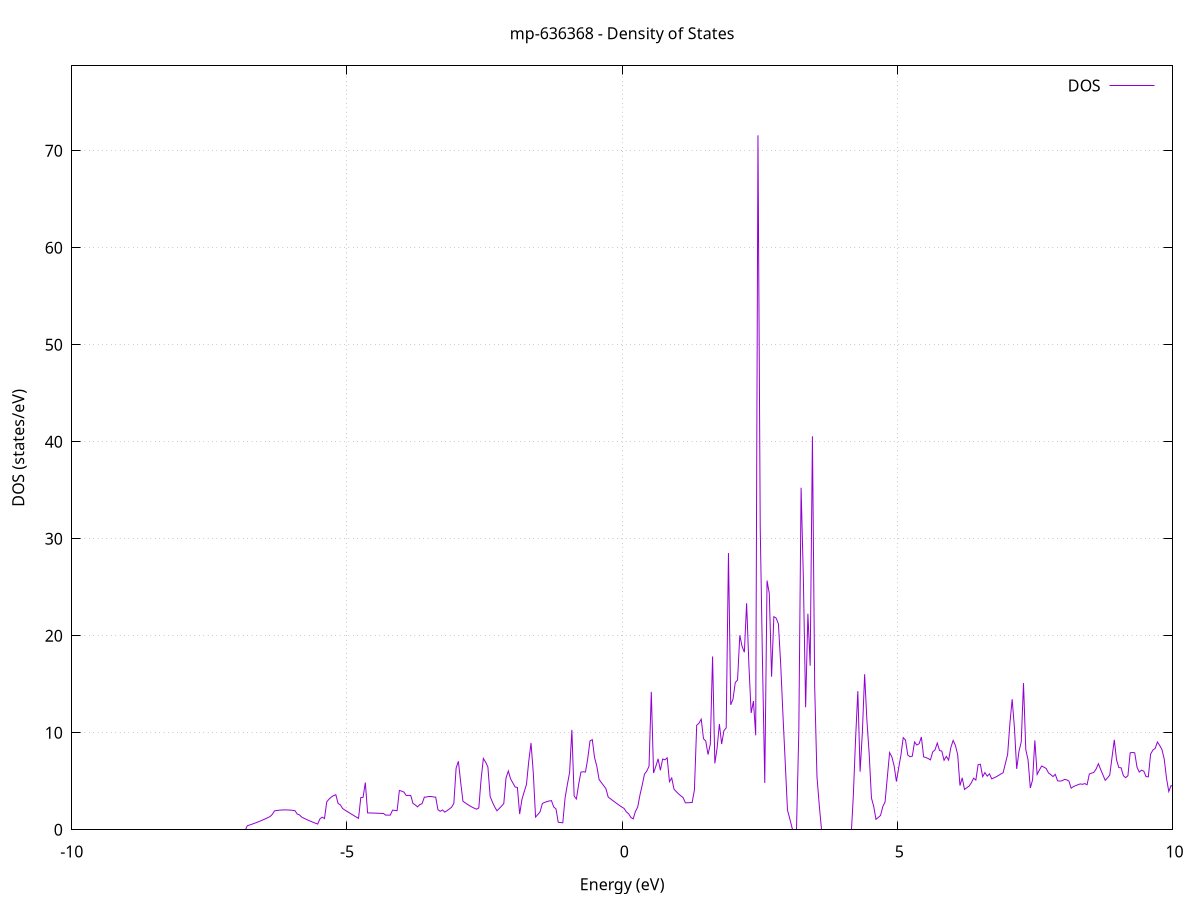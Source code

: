 set title 'mp-636368 - Density of States'
set xlabel 'Energy (eV)'
set ylabel 'DOS (states/eV)'
set grid
set xrange [-10:10]
set yrange [0:78.761]
set xzeroaxis lt -1
set terminal png size 800,600
set output 'mp-636368_dos_gnuplot.png'
plot '-' using 1:2 with lines title 'DOS'
-52.379300 0.000000
-52.338100 0.000000
-52.296900 0.000000
-52.255600 0.000000
-52.214400 0.000000
-52.173100 0.000000
-52.131900 0.000000
-52.090700 0.000000
-52.049400 0.000000
-52.008200 0.000000
-51.966900 0.000000
-51.925700 0.000000
-51.884500 0.000000
-51.843200 0.000000
-51.802000 0.000000
-51.760800 0.000000
-51.719500 0.000000
-51.678300 0.000000
-51.637000 0.000000
-51.595800 0.000000
-51.554600 0.000000
-51.513300 0.000000
-51.472100 0.000000
-51.430800 0.000000
-51.389600 0.000000
-51.348400 0.000000
-51.307100 0.000000
-51.265900 0.000000
-51.224700 0.000000
-51.183400 0.000000
-51.142200 0.000000
-51.100900 0.000000
-51.059700 0.000000
-51.018500 0.000000
-50.977200 0.000000
-50.936000 0.000000
-50.894700 0.000000
-50.853500 0.000000
-50.812300 0.000000
-50.771000 0.000000
-50.729800 0.000000
-50.688500 0.000000
-50.647300 0.000000
-50.606100 0.000000
-50.564800 0.000000
-50.523600 0.000000
-50.482400 0.000000
-50.441100 0.000000
-50.399900 0.000000
-50.358600 0.000000
-50.317400 0.000000
-50.276200 0.000000
-50.234900 0.000000
-50.193700 0.000000
-50.152400 0.000000
-50.111200 0.000000
-50.070000 0.000000
-50.028700 0.000000
-49.987500 0.000000
-49.946300 0.000000
-49.905000 0.000000
-49.863800 0.000000
-49.822500 0.000000
-49.781300 0.000000
-49.740100 0.000000
-49.698800 0.000000
-49.657600 0.000000
-49.616300 0.000000
-49.575100 0.000000
-49.533900 0.000000
-49.492600 0.000000
-49.451400 0.000000
-49.410200 0.000000
-49.368900 0.000000
-49.327700 0.000000
-49.286400 0.000000
-49.245200 0.000000
-49.204000 0.000000
-49.162700 0.000000
-49.121500 0.000000
-49.080200 0.000000
-49.039000 0.000000
-48.997800 0.000000
-48.956500 0.000000
-48.915300 0.000000
-48.874100 0.000000
-48.832800 0.000000
-48.791600 0.000000
-48.750300 0.000000
-48.709100 0.000000
-48.667900 0.000000
-48.626600 0.000000
-48.585400 0.000000
-48.544100 0.000000
-48.502900 0.000000
-48.461700 0.000000
-48.420400 0.000000
-48.379200 0.000000
-48.338000 0.000000
-48.296700 0.000000
-48.255500 0.000000
-48.214200 0.000000
-48.173000 0.000000
-48.131800 0.000000
-48.090500 0.000000
-48.049300 0.000000
-48.008000 0.000000
-47.966800 0.000000
-47.925600 0.000000
-47.884300 0.000000
-47.843100 0.000000
-47.801900 0.000000
-47.760600 0.000000
-47.719400 0.000000
-47.678100 0.000000
-47.636900 0.000000
-47.595700 0.000000
-47.554400 0.000000
-47.513200 0.000000
-47.471900 0.000000
-47.430700 0.000000
-47.389500 0.000000
-47.348200 0.000000
-47.307000 0.000000
-47.265800 0.000000
-47.224500 0.000000
-47.183300 0.000000
-47.142000 0.000000
-47.100800 0.000000
-47.059600 0.000000
-47.018300 0.000000
-46.977100 0.000000
-46.935800 0.000000
-46.894600 0.000000
-46.853400 0.000000
-46.812100 0.000000
-46.770900 0.000000
-46.729700 0.000000
-46.688400 0.000000
-46.647200 0.000000
-46.605900 0.000000
-46.564700 0.000000
-46.523500 0.000000
-46.482200 0.000000
-46.441000 0.000000
-46.399700 0.000000
-46.358500 0.000000
-46.317300 0.000000
-46.276000 0.000000
-46.234800 0.000000
-46.193600 0.000000
-46.152300 0.000000
-46.111100 0.000000
-46.069800 0.000000
-46.028600 0.000000
-45.987400 0.000000
-45.946100 0.000000
-45.904900 0.000000
-45.863600 0.000000
-45.822400 0.000000
-45.781200 0.000000
-45.739900 0.000000
-45.698700 0.000000
-45.657400 0.000000
-45.616200 0.000000
-45.575000 0.000000
-45.533700 0.000000
-45.492500 0.000000
-45.451300 0.000000
-45.410000 0.000000
-45.368800 0.000000
-45.327500 0.000000
-45.286300 0.000000
-45.245100 0.000000
-45.203800 0.000000
-45.162600 0.000000
-45.121300 0.000000
-45.080100 0.000000
-45.038900 0.000000
-44.997600 0.000000
-44.956400 0.000000
-44.915200 0.000000
-44.873900 0.000000
-44.832700 0.000000
-44.791400 0.000000
-44.750200 0.000000
-44.709000 0.000000
-44.667700 0.000000
-44.626500 0.000000
-44.585200 0.000000
-44.544000 0.000000
-44.502800 0.000000
-44.461500 0.000000
-44.420300 0.000000
-44.379100 0.000000
-44.337800 0.000000
-44.296600 0.000000
-44.255300 0.000000
-44.214100 0.000000
-44.172900 0.000000
-44.131600 0.000000
-44.090400 0.000000
-44.049100 0.000000
-44.007900 0.000000
-43.966700 0.000000
-43.925400 0.000000
-43.884200 0.000000
-43.843000 0.000000
-43.801700 0.000000
-43.760500 0.000000
-43.719200 0.000000
-43.678000 0.000000
-43.636800 0.000000
-43.595500 0.000000
-43.554300 0.000000
-43.513000 0.000000
-43.471800 0.000000
-43.430600 0.000000
-43.389300 0.000000
-43.348100 0.000000
-43.306900 0.000000
-43.265600 0.000000
-43.224400 0.000000
-43.183100 0.000000
-43.141900 0.000000
-43.100700 0.000000
-43.059400 0.000000
-43.018200 0.000000
-42.976900 0.000000
-42.935700 0.000000
-42.894500 0.000000
-42.853200 0.000000
-42.812000 0.000000
-42.770800 0.000000
-42.729500 0.000000
-42.688300 0.000000
-42.647000 0.000000
-42.605800 0.000000
-42.564600 0.000000
-42.523300 0.000000
-42.482100 0.000000
-42.440800 0.000000
-42.399600 0.000000
-42.358400 0.000000
-42.317100 0.000000
-42.275900 0.000000
-42.234700 0.000000
-42.193400 0.000000
-42.152200 0.000000
-42.110900 0.000000
-42.069700 0.000000
-42.028500 0.000000
-41.987200 0.000000
-41.946000 0.000000
-41.904700 0.000000
-41.863500 0.000000
-41.822300 0.000000
-41.781000 0.000000
-41.739800 0.000000
-41.698600 0.000000
-41.657300 0.000000
-41.616100 0.000000
-41.574800 0.000000
-41.533600 0.000000
-41.492400 0.000000
-41.451100 0.000000
-41.409900 0.000000
-41.368600 0.000000
-41.327400 0.000000
-41.286200 0.000000
-41.244900 0.000000
-41.203700 0.000000
-41.162400 0.000000
-41.121200 0.000000
-41.080000 0.000000
-41.038700 0.000000
-40.997500 0.000000
-40.956300 0.000000
-40.915000 0.000000
-40.873800 0.000000
-40.832500 0.000000
-40.791300 0.000000
-40.750100 0.000000
-40.708800 0.000000
-40.667600 0.000000
-40.626300 0.000000
-40.585100 0.000000
-40.543900 0.000000
-40.502600 0.000000
-40.461400 0.000000
-40.420200 0.000000
-40.378900 0.000000
-40.337700 0.000000
-40.296400 0.000000
-40.255200 0.000000
-40.214000 0.000000
-40.172700 0.000000
-40.131500 0.000000
-40.090200 0.000000
-40.049000 0.000000
-40.007800 0.000000
-39.966500 0.000000
-39.925300 0.000000
-39.884100 0.000000
-39.842800 0.000000
-39.801600 0.000000
-39.760300 0.000000
-39.719100 0.000000
-39.677900 0.000000
-39.636600 0.000000
-39.595400 0.000000
-39.554100 0.000000
-39.512900 0.000000
-39.471700 0.000000
-39.430400 0.000000
-39.389200 0.000000
-39.348000 0.000000
-39.306700 0.000000
-39.265500 0.000000
-39.224200 0.000000
-39.183000 0.000000
-39.141800 0.000000
-39.100500 0.000000
-39.059300 0.000000
-39.018000 0.000000
-38.976800 0.000000
-38.935600 0.000000
-38.894300 0.000000
-38.853100 0.000000
-38.811900 0.000000
-38.770600 0.000000
-38.729400 0.000000
-38.688100 0.000000
-38.646900 0.000000
-38.605700 0.000000
-38.564400 0.000000
-38.523200 0.000000
-38.481900 0.000000
-38.440700 0.000000
-38.399500 0.000000
-38.358200 0.000000
-38.317000 0.000000
-38.275800 0.000000
-38.234500 0.000000
-38.193300 0.000000
-38.152000 0.000000
-38.110800 0.000000
-38.069600 0.000000
-38.028300 0.000000
-37.987100 0.000000
-37.945800 0.000000
-37.904600 0.000000
-37.863400 0.000000
-37.822100 0.000000
-37.780900 0.000000
-37.739700 0.000000
-37.698400 0.000000
-37.657200 0.000000
-37.615900 0.000000
-37.574700 0.000000
-37.533500 0.000000
-37.492200 0.000000
-37.451000 0.000000
-37.409700 0.000000
-37.368500 0.000000
-37.327300 0.000000
-37.286000 0.000000
-37.244800 0.000000
-37.203600 0.000000
-37.162300 0.000000
-37.121100 0.000000
-37.079800 0.000000
-37.038600 0.000000
-36.997400 0.000000
-36.956100 0.000000
-36.914900 0.000000
-36.873600 0.000000
-36.832400 0.000000
-36.791200 0.000000
-36.749900 0.000000
-36.708700 0.000000
-36.667400 0.000000
-36.626200 0.000000
-36.585000 0.000000
-36.543700 0.000000
-36.502500 0.000000
-36.461300 0.000000
-36.420000 0.000000
-36.378800 0.000000
-36.337500 0.000000
-36.296300 0.000000
-36.255100 0.000000
-36.213800 0.000000
-36.172600 0.000000
-36.131300 0.000000
-36.090100 0.000000
-36.048900 0.000000
-36.007600 0.000000
-35.966400 0.000000
-35.925200 0.000000
-35.883900 0.000000
-35.842700 0.000000
-35.801400 0.000000
-35.760200 0.000000
-35.719000 0.000000
-35.677700 0.000000
-35.636500 0.000000
-35.595200 0.000000
-35.554000 0.000000
-35.512800 0.000000
-35.471500 0.000000
-35.430300 0.000000
-35.389100 0.000000
-35.347800 0.000000
-35.306600 0.000000
-35.265300 0.000000
-35.224100 0.000000
-35.182900 0.000000
-35.141600 0.000000
-35.100400 0.000000
-35.059100 0.000000
-35.017900 0.000000
-34.976700 0.000000
-34.935400 0.000000
-34.894200 0.000000
-34.853000 0.000000
-34.811700 0.000000
-34.770500 0.000000
-34.729200 0.000000
-34.688000 0.000000
-34.646800 0.000000
-34.605500 0.000000
-34.564300 0.000000
-34.523000 0.000000
-34.481800 0.000000
-34.440600 0.000000
-34.399300 0.000000
-34.358100 0.000000
-34.316900 0.000000
-34.275600 0.000000
-34.234400 0.000000
-34.193100 0.000000
-34.151900 0.000000
-34.110700 0.000000
-34.069400 0.000000
-34.028200 0.000000
-33.986900 0.000000
-33.945700 0.000000
-33.904500 0.000000
-33.863200 0.000000
-33.822000 0.000000
-33.780800 0.000000
-33.739500 0.000000
-33.698300 0.000000
-33.657000 0.000000
-33.615800 0.000000
-33.574600 0.000000
-33.533300 0.000000
-33.492100 0.000000
-33.450800 0.000000
-33.409600 0.000000
-33.368400 0.000000
-33.327100 0.000000
-33.285900 0.000000
-33.244700 0.000000
-33.203400 0.000000
-33.162200 0.000000
-33.120900 0.000000
-33.079700 0.000000
-33.038500 0.000000
-32.997200 0.000000
-32.956000 0.000000
-32.914700 0.000000
-32.873500 0.000000
-32.832300 0.000000
-32.791000 0.000000
-32.749800 0.000000
-32.708600 0.000000
-32.667300 0.000000
-32.626100 0.000000
-32.584800 0.000000
-32.543600 0.000000
-32.502400 0.000000
-32.461100 0.000000
-32.419900 0.000000
-32.378600 0.000000
-32.337400 0.000000
-32.296200 0.000000
-32.254900 0.000000
-32.213700 0.000000
-32.172400 0.000000
-32.131200 0.000000
-32.090000 0.000000
-32.048700 0.000000
-32.007500 0.000000
-31.966300 0.000000
-31.925000 0.000000
-31.883800 0.000000
-31.842500 0.000000
-31.801300 0.000000
-31.760100 0.000000
-31.718800 0.000000
-31.677600 0.000000
-31.636300 0.000000
-31.595100 0.000000
-31.553900 0.000000
-31.512600 0.000000
-31.471400 0.000000
-31.430200 0.000000
-31.388900 0.000000
-31.347700 0.000000
-31.306400 0.000000
-31.265200 0.000000
-31.224000 0.000000
-31.182700 0.000000
-31.141500 0.000000
-31.100200 0.000000
-31.059000 0.000000
-31.017800 0.000000
-30.976500 0.000000
-30.935300 0.000000
-30.894100 0.000000
-30.852800 0.000000
-30.811600 0.000000
-30.770300 0.000000
-30.729100 0.000000
-30.687900 0.000000
-30.646600 0.000000
-30.605400 0.000000
-30.564100 0.000000
-30.522900 0.000000
-30.481700 0.000000
-30.440400 0.000000
-30.399200 0.000000
-30.358000 0.000000
-30.316700 0.000000
-30.275500 0.000000
-30.234200 0.000000
-30.193000 0.000000
-30.151800 0.000000
-30.110500 0.000000
-30.069300 0.000000
-30.028000 0.000000
-29.986800 0.000000
-29.945600 0.000000
-29.904300 0.000000
-29.863100 0.000000
-29.821900 0.000000
-29.780600 0.000000
-29.739400 0.000000
-29.698100 0.000000
-29.656900 0.000000
-29.615700 0.000000
-29.574400 0.000000
-29.533200 0.000000
-29.491900 0.000000
-29.450700 0.000000
-29.409500 0.000000
-29.368200 0.000000
-29.327000 0.000000
-29.285800 0.000000
-29.244500 0.000000
-29.203300 0.000000
-29.162000 0.000000
-29.120800 0.000000
-29.079600 0.000000
-29.038300 0.000000
-28.997100 0.000000
-28.955800 0.000000
-28.914600 0.000000
-28.873400 0.000000
-28.832100 0.000000
-28.790900 0.000000
-28.749700 0.000000
-28.708400 0.000000
-28.667200 0.000000
-28.625900 0.000000
-28.584700 0.000000
-28.543500 0.000000
-28.502200 0.000000
-28.461000 0.000000
-28.419700 0.000000
-28.378500 0.000000
-28.337300 0.000000
-28.296000 0.000000
-28.254800 0.000000
-28.213600 0.000000
-28.172300 0.000000
-28.131100 0.000000
-28.089800 0.000000
-28.048600 0.000000
-28.007400 0.000000
-27.966100 0.000000
-27.924900 0.000000
-27.883600 0.000000
-27.842400 0.000000
-27.801200 0.000000
-27.759900 0.000000
-27.718700 0.000000
-27.677400 0.000000
-27.636200 0.000000
-27.595000 0.000000
-27.553700 0.000000
-27.512500 0.000000
-27.471300 0.000000
-27.430000 0.000000
-27.388800 0.000000
-27.347500 0.000000
-27.306300 0.000000
-27.265100 0.000000
-27.223800 0.000000
-27.182600 0.000000
-27.141300 0.000000
-27.100100 0.000000
-27.058900 0.000000
-27.017600 0.000000
-26.976400 0.000000
-26.935200 0.000000
-26.893900 0.000000
-26.852700 0.000000
-26.811400 0.000000
-26.770200 0.000000
-26.729000 0.000000
-26.687700 0.000000
-26.646500 0.000000
-26.605200 0.000000
-26.564000 0.000000
-26.522800 0.000000
-26.481500 0.000000
-26.440300 0.000000
-26.399100 0.000000
-26.357800 0.000000
-26.316600 0.000000
-26.275300 0.000000
-26.234100 0.000000
-26.192900 0.000000
-26.151600 0.000000
-26.110400 0.000000
-26.069100 0.000000
-26.027900 0.000000
-25.986700 0.000000
-25.945400 0.000000
-25.904200 0.000000
-25.863000 0.000000
-25.821700 0.000000
-25.780500 0.000000
-25.739200 0.000000
-25.698000 0.000000
-25.656800 0.000000
-25.615500 0.000000
-25.574300 0.000000
-25.533000 0.000000
-25.491800 0.000000
-25.450600 0.000000
-25.409300 0.000000
-25.368100 0.000000
-25.326900 0.000000
-25.285600 0.000000
-25.244400 0.000000
-25.203100 0.000000
-25.161900 0.000000
-25.120700 0.000000
-25.079400 0.000000
-25.038200 0.000000
-24.996900 0.000000
-24.955700 0.000000
-24.914500 0.000000
-24.873200 0.000000
-24.832000 0.000000
-24.790800 0.000000
-24.749500 0.000000
-24.708300 0.000000
-24.667000 0.000000
-24.625800 0.000000
-24.584600 0.000000
-24.543300 0.000000
-24.502100 0.000000
-24.460800 0.000000
-24.419600 0.000000
-24.378400 0.000000
-24.337100 0.000000
-24.295900 0.000000
-24.254700 0.000000
-24.213400 0.000000
-24.172200 0.000000
-24.130900 0.000000
-24.089700 0.000000
-24.048500 0.000000
-24.007200 0.000000
-23.966000 0.000000
-23.924700 0.000000
-23.883500 0.000000
-23.842300 0.000000
-23.801000 0.000000
-23.759800 0.000000
-23.718600 0.000000
-23.677300 0.000000
-23.636100 0.000000
-23.594800 0.000000
-23.553600 0.000000
-23.512400 0.000000
-23.471100 0.000000
-23.429900 0.000000
-23.388600 0.000000
-23.347400 0.000000
-23.306200 0.000000
-23.264900 0.000000
-23.223700 0.000000
-23.182400 0.000000
-23.141200 0.000000
-23.100000 0.000000
-23.058700 0.000000
-23.017500 0.000000
-22.976300 0.000000
-22.935000 0.000000
-22.893800 0.000000
-22.852500 0.000000
-22.811300 0.000000
-22.770100 0.000000
-22.728800 0.000000
-22.687600 0.000000
-22.646300 0.000000
-22.605100 0.000000
-22.563900 0.000000
-22.522600 0.000000
-22.481400 0.000000
-22.440200 0.000000
-22.398900 0.000000
-22.357700 0.000000
-22.316400 0.000000
-22.275200 0.000000
-22.234000 0.000000
-22.192700 0.000000
-22.151500 0.000000
-22.110200 0.000000
-22.069000 0.000000
-22.027800 0.000000
-21.986500 0.000000
-21.945300 0.000000
-21.904100 0.000000
-21.862800 0.000000
-21.821600 0.000000
-21.780300 0.000000
-21.739100 0.000000
-21.697900 0.000000
-21.656600 0.000000
-21.615400 0.000000
-21.574100 0.000000
-21.532900 0.000000
-21.491700 0.000000
-21.450400 0.000000
-21.409200 0.000000
-21.368000 0.000000
-21.326700 0.000000
-21.285500 0.000000
-21.244200 0.000000
-21.203000 0.000000
-21.161800 0.000000
-21.120500 0.000000
-21.079300 0.000000
-21.038000 0.000000
-20.996800 0.000000
-20.955600 0.000000
-20.914300 0.000000
-20.873100 0.000000
-20.831900 0.000000
-20.790600 0.000000
-20.749400 0.000000
-20.708100 0.000000
-20.666900 0.000000
-20.625700 0.000000
-20.584400 0.000000
-20.543200 0.000000
-20.501900 0.000000
-20.460700 0.000000
-20.419500 0.000000
-20.378200 0.000000
-20.337000 0.000000
-20.295800 0.000000
-20.254500 0.000000
-20.213300 0.000000
-20.172000 0.000000
-20.130800 0.000000
-20.089600 0.000000
-20.048300 0.000000
-20.007100 0.000000
-19.965800 0.000000
-19.924600 0.000000
-19.883400 0.000000
-19.842100 0.000000
-19.800900 0.000000
-19.759700 0.000000
-19.718400 0.000000
-19.677200 0.000000
-19.635900 0.000000
-19.594700 0.000000
-19.553500 0.000000
-19.512200 0.000000
-19.471000 0.000000
-19.429700 0.000000
-19.388500 0.000000
-19.347300 0.000000
-19.306000 0.000000
-19.264800 0.000000
-19.223600 0.000000
-19.182300 0.000000
-19.141100 0.000000
-19.099800 0.000000
-19.058600 0.000000
-19.017400 0.000000
-18.976100 0.000000
-18.934900 0.000000
-18.893600 0.000000
-18.852400 0.000000
-18.811200 0.000000
-18.769900 0.000000
-18.728700 0.000000
-18.687400 0.000000
-18.646200 0.000000
-18.605000 0.000000
-18.563700 0.000000
-18.522500 0.000000
-18.481300 0.000000
-18.440000 0.000000
-18.398800 0.000000
-18.357500 0.000000
-18.316300 0.000000
-18.275100 0.000000
-18.233800 0.000000
-18.192600 0.000000
-18.151300 0.000000
-18.110100 0.000000
-18.068900 0.000000
-18.027600 0.000000
-17.986400 0.000000
-17.945200 0.000000
-17.903900 0.000000
-17.862700 0.000000
-17.821400 0.000000
-17.780200 0.000000
-17.739000 0.000000
-17.697700 0.000000
-17.656500 0.000000
-17.615200 0.000000
-17.574000 0.000000
-17.532800 0.000000
-17.491500 0.000000
-17.450300 0.000000
-17.409100 0.000000
-17.367800 0.000000
-17.326600 0.000000
-17.285300 0.000000
-17.244100 0.000000
-17.202900 0.000000
-17.161600 0.000000
-17.120400 0.000000
-17.079100 0.000000
-17.037900 0.000000
-16.996700 0.000000
-16.955400 0.000000
-16.914200 0.000000
-16.873000 0.000000
-16.831700 0.000000
-16.790500 0.000000
-16.749200 0.000000
-16.708000 0.000000
-16.666800 0.000000
-16.625500 0.000000
-16.584300 0.000000
-16.543000 0.000000
-16.501800 0.000000
-16.460600 0.000000
-16.419300 0.000000
-16.378100 0.000000
-16.336900 0.000000
-16.295600 0.000000
-16.254400 0.000000
-16.213100 0.000000
-16.171900 0.000000
-16.130700 0.000000
-16.089400 0.000000
-16.048200 0.000000
-16.006900 0.000000
-15.965700 0.000000
-15.924500 0.000000
-15.883200 0.000000
-15.842000 0.000000
-15.800800 0.000000
-15.759500 0.000000
-15.718300 0.000000
-15.677000 0.000000
-15.635800 0.000000
-15.594600 0.000000
-15.553300 0.000000
-15.512100 0.000000
-15.470800 0.000000
-15.429600 0.000000
-15.388400 0.000000
-15.347100 0.000000
-15.305900 0.000000
-15.264700 0.000000
-15.223400 0.000000
-15.182200 0.000000
-15.140900 0.000000
-15.099700 0.000000
-15.058500 0.000000
-15.017200 0.000000
-14.976000 0.000000
-14.934700 0.000000
-14.893500 0.000000
-14.852300 0.000000
-14.811000 0.000000
-14.769800 0.000000
-14.728600 0.000000
-14.687300 0.000000
-14.646100 0.000000
-14.604800 0.000000
-14.563600 0.000000
-14.522400 0.000000
-14.481100 0.000000
-14.439900 0.000000
-14.398600 0.000000
-14.357400 0.000000
-14.316200 0.000000
-14.274900 0.000000
-14.233700 0.000000
-14.192500 0.000000
-14.151200 0.000000
-14.110000 0.000000
-14.068700 0.000000
-14.027500 0.000000
-13.986300 0.000000
-13.945000 0.000000
-13.903800 0.000000
-13.862500 0.000000
-13.821300 0.000000
-13.780100 0.000000
-13.738800 0.000000
-13.697600 0.000000
-13.656300 0.000000
-13.615100 0.000000
-13.573900 0.000000
-13.532600 0.000000
-13.491400 0.000000
-13.450200 0.000000
-13.408900 0.000000
-13.367700 0.000000
-13.326400 0.000000
-13.285200 0.000000
-13.244000 0.000000
-13.202700 0.000000
-13.161500 0.000000
-13.120200 0.000000
-13.079000 0.000000
-13.037800 0.000000
-12.996500 0.000000
-12.955300 0.000000
-12.914100 0.000000
-12.872800 0.000000
-12.831600 0.000000
-12.790300 0.000000
-12.749100 0.000000
-12.707900 0.000000
-12.666600 0.000000
-12.625400 0.000000
-12.584100 0.000000
-12.542900 0.000000
-12.501700 0.000000
-12.460400 0.000000
-12.419200 0.000000
-12.378000 0.000000
-12.336700 0.000000
-12.295500 0.000000
-12.254200 0.000000
-12.213000 0.000000
-12.171800 0.000000
-12.130500 0.000000
-12.089300 0.000000
-12.048000 0.000000
-12.006800 0.000000
-11.965600 0.000000
-11.924300 0.000000
-11.883100 0.000000
-11.841900 0.000000
-11.800600 0.000000
-11.759400 0.000000
-11.718100 0.000000
-11.676900 0.000000
-11.635700 0.000000
-11.594400 0.000000
-11.553200 0.000000
-11.511900 0.000000
-11.470700 0.000000
-11.429500 0.000000
-11.388200 0.000000
-11.347000 0.000000
-11.305800 0.000000
-11.264500 0.000000
-11.223300 0.000000
-11.182000 0.000000
-11.140800 0.000000
-11.099600 0.000000
-11.058300 0.000000
-11.017100 0.000000
-10.975800 167.812800
-10.934600 117.090500
-10.893400 235.876300
-10.852100 318.580200
-10.810900 108.842300
-10.769700 49.885500
-10.728400 252.537500
-10.687200 221.027100
-10.645900 212.856800
-10.604700 135.815700
-10.563500 219.363300
-10.522200 22.070300
-10.481000 0.000000
-10.439700 0.000000
-10.398500 0.000000
-10.357300 0.000000
-10.316000 0.000000
-10.274800 0.000000
-10.233600 0.000000
-10.192300 0.000000
-10.151100 0.000000
-10.109800 0.000000
-10.068600 0.000000
-10.027400 0.000000
-9.986100 0.000000
-9.944900 0.000000
-9.903600 0.000000
-9.862400 0.000000
-9.821200 0.000000
-9.779900 0.000000
-9.738700 0.000000
-9.697500 0.000000
-9.656200 0.000000
-9.615000 0.000000
-9.573700 0.000000
-9.532500 0.000000
-9.491300 0.000000
-9.450000 0.000000
-9.408800 0.000000
-9.367500 0.000000
-9.326300 0.000000
-9.285100 0.000000
-9.243800 0.000000
-9.202600 0.000000
-9.161300 0.000000
-9.120100 0.000000
-9.078900 0.000000
-9.037600 0.000000
-8.996400 0.000000
-8.955200 0.000000
-8.913900 0.000000
-8.872700 0.000000
-8.831400 0.000000
-8.790200 0.000000
-8.749000 0.000000
-8.707700 0.000000
-8.666500 0.000000
-8.625200 0.000000
-8.584000 0.000000
-8.542800 0.000000
-8.501500 0.000000
-8.460300 0.000000
-8.419100 0.000000
-8.377800 0.000000
-8.336600 0.000000
-8.295300 0.000000
-8.254100 0.000000
-8.212900 0.000000
-8.171600 0.000000
-8.130400 0.000000
-8.089100 0.000000
-8.047900 0.000000
-8.006700 0.000000
-7.965400 0.000000
-7.924200 0.000000
-7.883000 0.000000
-7.841700 0.000000
-7.800500 0.000000
-7.759200 0.000000
-7.718000 0.000000
-7.676800 0.000000
-7.635500 0.000000
-7.594300 0.000000
-7.553000 0.000000
-7.511800 0.000000
-7.470600 0.000000
-7.429300 0.000000
-7.388100 0.000000
-7.346900 0.000000
-7.305600 0.000000
-7.264400 0.000000
-7.223100 0.000000
-7.181900 0.000000
-7.140700 0.000000
-7.099400 0.000000
-7.058200 0.000000
-7.016900 0.000000
-6.975700 0.000000
-6.934500 0.000000
-6.893200 0.000000
-6.852000 0.000000
-6.810800 0.416600
-6.769500 0.491700
-6.728300 0.571200
-6.687000 0.655000
-6.645800 0.743100
-6.604600 0.835500
-6.563300 0.932300
-6.522100 1.033300
-6.480800 1.138700
-6.439600 1.248400
-6.398400 1.362400
-6.357100 1.585400
-6.315900 1.951600
-6.274700 1.989100
-6.233400 2.017700
-6.192200 2.037300
-6.150900 2.048000
-6.109700 2.049700
-6.068500 2.042600
-6.027200 2.026500
-5.986000 2.001400
-5.944700 1.967500
-5.903500 1.621700
-5.862300 1.531800
-5.821000 1.298500
-5.779800 1.183600
-5.738600 1.073200
-5.697300 0.967300
-5.656100 0.866000
-5.614800 0.769300
-5.573600 0.677100
-5.532400 0.589500
-5.491100 1.126400
-5.449900 1.298800
-5.408600 1.156200
-5.367400 2.881100
-5.326200 3.156900
-5.284900 3.371300
-5.243700 3.524200
-5.202500 3.615600
-5.161200 2.719200
-5.120000 2.569000
-5.078700 2.185400
-5.037500 2.036000
-4.996300 1.888300
-4.955000 1.742300
-4.913800 1.598000
-4.872500 1.455400
-4.831300 1.314500
-4.790100 1.175300
-4.748800 3.318300
-4.707600 3.346700
-4.666300 4.869500
-4.625100 1.741300
-4.583900 1.735100
-4.542600 1.727800
-4.501400 1.719300
-4.460200 1.709700
-4.418900 1.698900
-4.377700 1.687000
-4.336400 1.674000
-4.295200 1.509300
-4.254000 1.513900
-4.212700 1.514900
-4.171500 2.023900
-4.130200 1.999400
-4.089000 1.969300
-4.047800 4.057000
-4.006500 3.985500
-3.965300 3.883600
-3.924100 3.538100
-3.882800 3.543300
-3.841600 3.535700
-3.800300 2.721000
-3.759100 2.560900
-3.717900 2.360300
-3.676600 2.600800
-3.635400 2.688100
-3.594100 3.361300
-3.552900 3.381000
-3.511700 3.390900
-3.470400 3.391100
-3.429200 3.381500
-3.388000 3.362300
-3.346700 2.066100
-3.305500 1.905200
-3.264200 2.041100
-3.223000 1.815800
-3.181800 1.973400
-3.140500 2.141800
-3.099300 2.320900
-3.058000 2.730600
-3.016800 6.360400
-2.975600 7.060100
-2.934300 4.919000
-2.893100 2.957100
-2.851900 2.780900
-2.810600 2.619600
-2.769400 2.473100
-2.728100 2.341500
-2.686900 2.224700
-2.645700 2.122700
-2.604400 2.254100
-2.563200 5.191000
-2.521900 7.347800
-2.480700 6.976600
-2.439500 6.474800
-2.398200 3.425700
-2.357000 2.854200
-2.315800 2.358500
-2.274500 1.957800
-2.233300 2.186200
-2.192000 2.433400
-2.150800 2.699500
-2.109600 5.356100
-2.068300 6.059700
-2.027100 5.250500
-1.985800 4.832700
-1.944600 4.406000
-1.903400 4.368100
-1.862100 1.620400
-1.820900 3.127400
-1.779700 3.923600
-1.738400 4.679200
-1.697200 7.050500
-1.655900 8.947200
-1.614700 5.893900
-1.573500 1.310400
-1.532200 1.573600
-1.491000 1.854500
-1.449700 2.713900
-1.408500 2.822000
-1.367300 2.906600
-1.326000 2.967700
-1.284800 3.005400
-1.243600 2.356700
-1.202300 2.152700
-1.161100 0.774500
-1.119800 0.745900
-1.078600 0.717700
-1.037400 3.261200
-0.996100 4.643100
-0.954900 5.901200
-0.913600 10.298100
-0.872400 3.484000
-0.831200 3.180200
-0.789900 4.696700
-0.748700 5.949000
-0.707500 5.980800
-0.666200 5.955300
-0.625000 7.350900
-0.583700 9.157900
-0.542500 9.299000
-0.501300 7.439600
-0.460000 6.547700
-0.418800 5.177800
-0.377500 4.870400
-0.336300 4.558100
-0.295100 4.240700
-0.253800 3.375500
-0.212600 3.197300
-0.171300 3.020800
-0.130100 2.845900
-0.088900 2.672700
-0.047600 2.501100
-0.006400 2.346100
0.034800 2.200700
0.076100 1.846800
0.117300 1.654200
0.158600 1.272300
0.199800 1.122500
0.241000 1.885900
0.282300 2.330200
0.323500 3.581100
0.364800 4.604200
0.406000 5.737300
0.447200 6.046800
0.488500 6.545700
0.529700 14.224300
0.570900 5.856400
0.612200 6.540200
0.653400 7.311900
0.694700 6.135300
0.735900 7.294000
0.777100 7.217700
0.818400 7.419300
0.859600 4.964000
0.900900 5.337300
0.942100 4.187800
0.983300 3.934300
1.024600 3.705300
1.065800 3.500800
1.107000 3.320700
1.148300 2.780800
1.189500 2.787100
1.230800 2.798600
1.272000 2.815500
1.313200 4.102900
1.354500 10.770800
1.395700 10.986200
1.437000 11.405200
1.478200 9.385900
1.519400 9.147000
1.560700 7.752800
1.601900 8.824500
1.643100 17.869600
1.684400 6.845700
1.725600 8.426100
1.766900 10.909900
1.808100 8.840000
1.849300 10.211900
1.890600 10.512700
1.931800 28.537200
1.973100 12.880500
2.014300 13.470900
2.055500 15.178500
2.096800 15.445700
2.138000 20.048500
2.179200 18.913700
2.220500 18.301900
2.261700 23.361300
2.303000 17.011000
2.344200 12.044900
2.385400 13.267500
2.426700 9.738600
2.467900 71.600600
2.509200 31.133100
2.550400 17.191600
2.591600 4.829900
2.632900 25.693200
2.674100 24.345600
2.715300 15.777900
2.756600 21.972500
2.797800 21.828800
2.839100 21.232100
2.880300 17.138100
2.921500 11.880200
2.962800 7.008900
3.004000 2.037600
3.045300 1.154300
3.086500 0.000000
3.127700 0.000000
3.169000 0.000000
3.210200 10.163600
3.251400 35.264300
3.292700 25.973300
3.333900 12.635300
3.375200 22.275200
3.416400 16.915700
3.457600 40.575100
3.498900 14.662100
3.540100 5.458900
3.581400 2.550200
3.622600 0.000000
3.663800 0.000000
3.705100 0.000000
3.746300 0.000000
3.787500 0.000000
3.828800 0.000000
3.870000 0.000000
3.911300 0.000000
3.952500 0.000000
3.993700 0.000000
4.035000 0.000000
4.076200 0.000000
4.117500 0.000000
4.158700 0.000000
4.199900 3.437900
4.241200 9.316500
4.282400 14.290100
4.323700 5.990800
4.364900 10.029500
4.406100 16.036800
4.447400 11.269200
4.488600 7.837400
4.529800 3.282400
4.571100 2.398700
4.612300 1.076200
4.653600 1.267900
4.694800 1.473900
4.736000 2.386600
4.777300 2.862400
4.818500 5.426000
4.859800 7.960600
4.901000 7.505800
4.942200 6.587200
4.983500 4.971800
5.024700 6.383200
5.065900 7.714100
5.107200 9.496500
5.148400 9.248500
5.189700 7.707200
5.230900 7.526500
5.272100 7.591000
5.313400 9.054100
5.354600 8.733200
5.395900 8.875200
5.437100 9.566700
5.478300 7.521000
5.519600 7.447200
5.560800 7.342700
5.602000 7.207400
5.643300 8.033500
5.684500 8.232100
5.725800 8.943000
5.767000 8.172400
5.808200 8.107200
5.849500 7.164200
5.890700 7.564500
5.932000 7.182300
5.973200 8.491900
6.014400 9.212000
6.055700 8.693500
6.096900 7.743800
6.138100 4.560100
6.179400 5.354900
6.220600 4.154600
6.261900 4.332900
6.303100 4.494800
6.344300 4.841400
6.385600 5.314700
6.426800 5.128100
6.468100 6.708200
6.509300 6.755900
6.550500 5.473200
6.591800 5.896300
6.633000 5.527100
6.674200 5.765700
6.715500 5.257700
6.756700 5.354400
6.798000 5.468600
6.839200 5.600600
6.880400 5.750100
6.921700 5.877600
6.962900 6.813200
7.004200 7.763400
7.045400 10.947500
7.086600 13.461000
7.127900 10.514900
7.169100 6.276000
7.210300 8.083700
7.251600 9.050600
7.292800 15.121200
7.334100 8.269000
7.375300 7.214400
7.416500 4.310700
7.457800 5.144400
7.499000 9.217500
7.540300 5.704300
7.581500 6.160800
7.622700 6.578800
7.664000 6.457000
7.705200 6.314200
7.746400 5.868200
7.787700 5.680800
7.828900 5.487300
7.870200 5.718200
7.911400 5.049600
7.952600 5.019300
7.993900 5.050400
8.035100 5.192000
8.076400 5.152100
8.117600 5.022200
8.158800 4.288500
8.200100 4.453900
8.241300 4.551600
8.282500 4.643200
8.323800 4.728800
8.365000 4.687200
8.406300 4.762200
8.447500 4.640700
8.488700 5.746100
8.530000 5.840200
8.571200 5.921100
8.612500 6.269700
8.653700 6.811600
8.694900 6.215300
8.736200 5.661900
8.777400 5.098300
8.818700 5.350700
8.859900 5.645100
8.901100 7.465800
8.942400 9.277500
8.983600 7.199000
9.024800 6.412500
9.066100 6.391000
9.107300 5.581300
9.148600 5.375700
9.189800 5.565900
9.231000 7.934800
9.272300 7.974000
9.313500 7.936100
9.354800 6.466500
9.396000 5.950100
9.437200 6.144800
9.478500 6.037200
9.519700 5.482100
9.560900 5.462300
9.602200 7.798900
9.643400 8.215800
9.684700 8.383200
9.725900 9.052000
9.767100 8.697800
9.808400 8.277100
9.849600 7.292100
9.890900 5.324000
9.932100 3.945600
9.973300 4.548900
10.014600 4.496400
10.055800 4.172600
10.097000 4.173000
10.138300 4.176300
10.179500 4.182600
10.220800 4.431600
10.262000 4.509900
10.303200 5.600500
10.344500 5.437100
10.385700 5.561400
10.427000 5.681200
10.468200 5.796300
10.509400 5.906900
10.550700 7.004000
10.591900 6.508200
10.633100 6.913200
10.674400 6.951700
10.715600 6.981300
10.756900 6.805200
10.798100 7.133400
10.839300 7.092100
10.880600 7.044900
10.921800 5.973200
10.963100 6.365000
11.004300 6.229600
11.045500 8.451300
11.086800 5.395600
11.128000 5.656700
11.169200 8.647400
11.210500 5.864300
11.251700 5.667100
11.293000 5.478500
11.334200 5.298400
11.375400 4.433800
11.416700 5.994100
11.457900 6.168800
11.499200 6.501600
11.540400 7.684100
11.581600 7.440700
11.622900 7.219800
11.664100 6.008400
11.705300 5.857300
11.746600 7.134500
11.787800 6.748200
11.829100 6.407300
11.870300 4.958400
11.911500 5.068400
11.952800 7.482600
11.994000 8.992600
12.035300 4.424400
12.076500 3.756600
12.117700 6.488700
12.159000 6.654400
12.200200 6.380600
12.241400 6.605100
12.282700 6.100900
12.323900 6.074200
12.365200 6.073400
12.406400 6.500000
12.447600 6.441900
12.488900 7.850000
12.530100 8.308900
12.571400 10.505300
12.612600 6.917800
12.653800 6.912700
12.695100 6.501900
12.736300 9.193700
12.777500 9.020800
12.818800 7.805100
12.860000 9.239300
12.901300 8.884100
12.942500 6.697900
12.983700 6.467200
13.025000 5.075600
13.066200 4.539100
13.107500 4.089700
13.148700 4.109000
13.189900 4.129600
13.231200 9.706900
13.272400 4.753300
13.313700 3.936000
13.354900 7.635000
13.396100 6.952500
13.437400 9.352900
13.478600 8.381300
13.519800 2.567000
13.561100 2.545700
13.602300 2.533900
13.643600 2.531700
13.684800 5.560500
13.726000 6.126700
13.767300 7.088100
13.808500 6.680600
13.849800 6.235900
13.891000 5.227400
13.932200 2.640400
13.973500 4.347500
14.014700 5.270300
14.055900 5.036700
14.097200 7.923300
14.138400 11.137500
14.179700 2.574000
14.220900 2.600100
14.262100 2.600100
14.303400 4.627200
14.344600 5.017500
14.385900 6.875500
14.427100 8.083900
14.468300 8.203800
14.509600 8.826000
14.550800 7.973400
14.592000 7.737600
14.633300 5.008100
14.674500 5.956300
14.715800 4.703700
14.757000 19.063100
14.798200 6.505600
14.839500 6.282100
14.880700 6.042900
14.922000 8.330800
14.963200 5.636800
15.004400 7.427500
15.045700 8.805900
15.086900 7.365900
15.128100 6.884700
15.169400 6.130600
15.210600 6.324600
15.251900 6.021600
15.293100 6.026800
15.334300 6.308100
15.375600 6.311800
15.416800 6.296900
15.458100 10.617000
15.499300 5.713400
15.540500 3.200000
15.581800 3.359100
15.623000 3.519800
15.664200 3.682000
15.705500 4.224300
15.746700 4.494500
15.788000 5.159500
15.829200 5.279600
15.870400 5.370100
15.911700 5.593700
15.952900 6.153500
15.994200 5.119900
16.035400 4.804800
16.076600 4.505800
16.117900 5.153100
16.159100 5.137600
16.200300 4.896300
16.241600 5.603900
16.282800 5.516800
16.324100 5.863000
16.365300 5.791800
16.406500 4.907800
16.447800 5.153600
16.489000 5.164300
16.530300 5.159900
16.571500 5.140400
16.612700 5.105700
16.654000 3.851100
16.695200 4.545600
16.736400 4.918000
16.777700 6.656500
16.818900 6.458800
16.860200 6.306700
16.901400 6.200200
16.942600 4.480600
16.983900 5.256900
17.025100 6.824400
17.066400 7.523400
17.107600 8.027400
17.148800 8.520600
17.190100 10.041900
17.231300 8.857900
17.272500 5.564300
17.313800 7.616700
17.355000 7.900500
17.396300 8.119800
17.437500 8.461800
17.478700 11.668900
17.520000 9.377400
17.561200 8.887400
17.602500 7.935600
17.643700 6.625800
17.684900 5.094100
17.726200 5.158300
17.767400 5.202700
17.808700 5.720000
17.849900 3.621700
17.891100 3.929400
17.932400 4.249400
17.973600 5.110000
18.014800 6.909400
18.056100 8.902300
18.097300 9.915500
18.138600 10.358800
18.179800 12.087800
18.221000 9.465100
18.262300 9.044400
18.303500 7.227700
18.344800 8.863300
18.386000 8.845200
18.427200 9.917800
18.468500 6.133400
18.509700 7.373100
18.550900 8.771000
18.592200 9.035100
18.633400 9.352400
18.674700 10.303400
18.715900 8.912100
18.757100 9.066800
18.798400 9.725300
18.839600 11.478600
18.880900 7.404900
18.922100 6.802600
18.963300 6.783600
19.004600 6.795100
19.045800 7.395500
19.087000 8.667100
19.128300 8.608700
19.169500 8.250900
19.210800 4.871800
19.252000 5.191100
19.293200 8.090900
19.334500 7.984000
19.375700 5.940500
19.417000 2.790000
19.458200 2.899400
19.499400 3.874900
19.540700 17.274300
19.581900 3.966200
19.623100 4.934300
19.664400 7.051300
19.705600 7.411800
19.746900 8.180000
19.788100 9.475100
19.829300 9.358800
19.870600 7.356100
19.911800 6.978300
19.953100 7.622800
19.994300 7.899200
20.035500 10.142800
20.076800 9.624500
20.118000 8.344500
20.159200 8.124300
20.200500 6.717500
20.241700 6.329400
20.283000 5.979900
20.324200 4.506500
20.365400 4.872900
20.406700 5.028700
20.447900 5.181200
20.489200 5.603900
20.530400 5.670900
20.571600 6.573600
20.612900 6.535800
20.654100 6.552900
20.695300 7.009100
20.736600 7.382700
20.777800 8.421300
20.819100 6.653300
20.860300 6.949100
20.901500 6.361500
20.942800 6.892500
20.984000 8.374000
21.025300 9.282300
21.066500 6.804200
21.107700 7.156300
21.149000 9.021500
21.190200 7.774000
21.231400 7.831800
21.272700 9.586900
21.313900 9.155000
21.355200 7.363800
21.396400 9.811700
21.437600 9.387200
21.478900 8.130600
21.520100 7.371300
21.561400 7.123700
21.602600 6.260300
21.643800 7.936300
21.685100 11.422700
21.726300 8.089700
21.767500 10.169700
21.808800 10.788100
21.850000 8.843600
21.891300 7.017300
21.932500 6.203400
21.973700 5.079900
22.015000 7.855800
22.056200 8.343000
22.097500 8.807700
22.138700 8.455300
22.179900 9.265900
22.221200 8.495700
22.262400 6.658600
22.303600 7.774400
22.344900 7.944200
22.386100 7.322200
22.427400 7.632100
22.468600 10.319400
22.509800 9.969900
22.551100 9.730900
22.592300 8.172100
22.633600 7.889400
22.674800 8.775600
22.716000 8.228300
22.757300 7.725500
22.798500 6.268800
22.839800 6.394400
22.881000 5.639300
22.922200 6.021600
22.963500 10.549700
23.004700 11.229200
23.045900 9.140300
23.087200 9.486700
23.128400 12.842500
23.169700 12.895400
23.210900 11.072600
23.252100 10.850000
23.293400 15.843700
23.334600 9.806000
23.375900 6.385100
23.417100 6.293900
23.458300 6.200600
23.499600 9.247400
23.540800 14.371700
23.582000 6.967500
23.623300 7.159600
23.664500 10.200700
23.705800 8.283500
23.747000 8.027700
23.788200 7.707600
23.829500 7.242900
23.870700 6.979900
23.912000 6.550800
23.953200 7.363000
23.994400 10.632900
24.035700 10.337700
24.076900 8.028400
24.118100 11.392700
24.159400 7.240000
24.200600 8.371200
24.241900 8.556200
24.283100 9.100300
24.324300 12.670000
24.365600 10.868300
24.406800 5.939800
24.448100 3.358600
24.489300 4.555400
24.530500 4.306700
24.571800 4.584400
24.613000 5.868800
24.654200 8.081800
24.695500 12.565400
24.736700 16.327400
24.778000 12.593600
24.819200 8.635600
24.860400 10.794300
24.901700 9.696900
24.942900 13.120700
24.984200 7.817400
25.025400 8.143400
25.066600 10.527500
25.107900 7.782500
25.149100 6.794300
25.190300 9.298000
25.231600 7.245000
25.272800 6.516100
25.314100 7.125100
25.355300 2.851900
25.396500 2.672400
25.437800 2.498700
25.479000 8.261100
25.520300 1.905700
25.561500 1.776300
25.602700 1.651200
25.644000 1.348400
25.685200 1.257400
25.726400 1.169300
25.767700 1.084200
25.808900 1.002100
25.850200 0.922800
25.891400 0.669000
25.932600 0.617400
25.973900 0.567600
26.015100 0.519700
26.056400 0.473600
26.097600 0.999900
26.138800 0.331400
26.180100 0.210100
26.221300 0.202200
26.262500 0.339300
26.303800 0.455200
26.345000 0.061100
26.386300 0.000000
26.427500 0.000000
26.468700 0.000000
26.510000 0.000000
26.551200 0.000000
26.592500 0.000000
26.633700 0.000000
26.674900 0.000000
26.716200 0.000000
26.757400 0.000000
26.798600 0.000000
26.839900 0.000000
26.881100 0.000000
26.922400 0.000000
26.963600 0.000000
27.004800 0.000000
27.046100 0.000000
27.087300 0.000000
27.128600 0.000000
27.169800 0.000000
27.211000 0.000000
27.252300 0.000000
27.293500 0.000000
27.334800 0.000000
27.376000 0.000000
27.417200 0.000000
27.458500 0.000000
27.499700 0.000000
27.540900 0.000000
27.582200 0.000000
27.623400 0.000000
27.664700 0.000000
27.705900 0.000000
27.747100 0.000000
27.788400 0.000000
27.829600 0.000000
27.870900 0.000000
27.912100 0.000000
27.953300 0.000000
27.994600 0.000000
28.035800 0.000000
28.077000 0.000000
28.118300 0.000000
28.159500 0.000000
28.200800 0.000000
28.242000 0.000000
28.283200 0.000000
28.324500 0.000000
28.365700 0.000000
28.407000 0.000000
28.448200 0.000000
28.489400 0.000000
28.530700 0.000000
28.571900 0.000000
28.613100 0.000000
28.654400 0.000000
28.695600 0.000000
28.736900 0.000000
28.778100 0.000000
28.819300 0.000000
28.860600 0.000000
28.901800 0.000000
28.943100 0.000000
28.984300 0.000000
29.025500 0.000000
29.066800 0.000000
29.108000 0.000000
29.149200 0.000000
29.190500 0.000000
29.231700 0.000000
29.273000 0.000000
29.314200 0.000000
29.355400 0.000000
29.396700 0.000000
29.437900 0.000000
29.479200 0.000000
29.520400 0.000000
29.561600 0.000000
29.602900 0.000000
29.644100 0.000000
29.685300 0.000000
29.726600 0.000000
29.767800 0.000000
29.809100 0.000000
29.850300 0.000000
29.891500 0.000000
29.932800 0.000000
29.974000 0.000000
30.015300 0.000000
30.056500 0.000000
30.097700 0.000000
e
